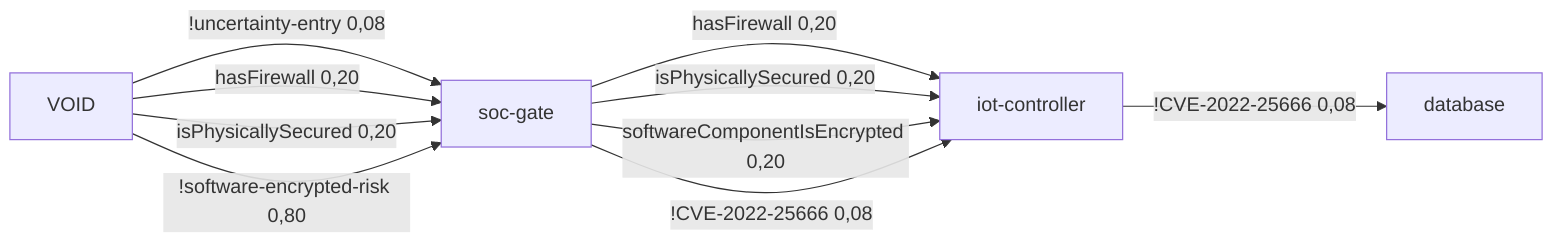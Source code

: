 %% AttributeChange [4mqualcom/apq8096[0m to [4m2.1[0m for node [4msoc-gate[0m
%%  VOID -[0,88]->  soc-gate -[0,53]->  iot-controller -[0,08]-> database 37,33 0,04
flowchart LR
	iot-controller[iot-controller]
	database[database]
	soc-gate[soc-gate]
	VOID[VOID]
	iot-controller -->|!CVE-2022-25666 0,08| database
	soc-gate -->|hasFirewall 0,20| iot-controller
	soc-gate -->|isPhysicallySecured 0,20| iot-controller
	soc-gate -->|softwareComponentIsEncrypted 0,20| iot-controller
	soc-gate -->|!CVE-2022-25666 0,08| iot-controller
	VOID -->|!uncertainty-entry 0,08| soc-gate
	VOID -->|hasFirewall 0,20| soc-gate
	VOID -->|isPhysicallySecured 0,20| soc-gate
	VOID -->|!software-encrypted-risk 0,80| soc-gate